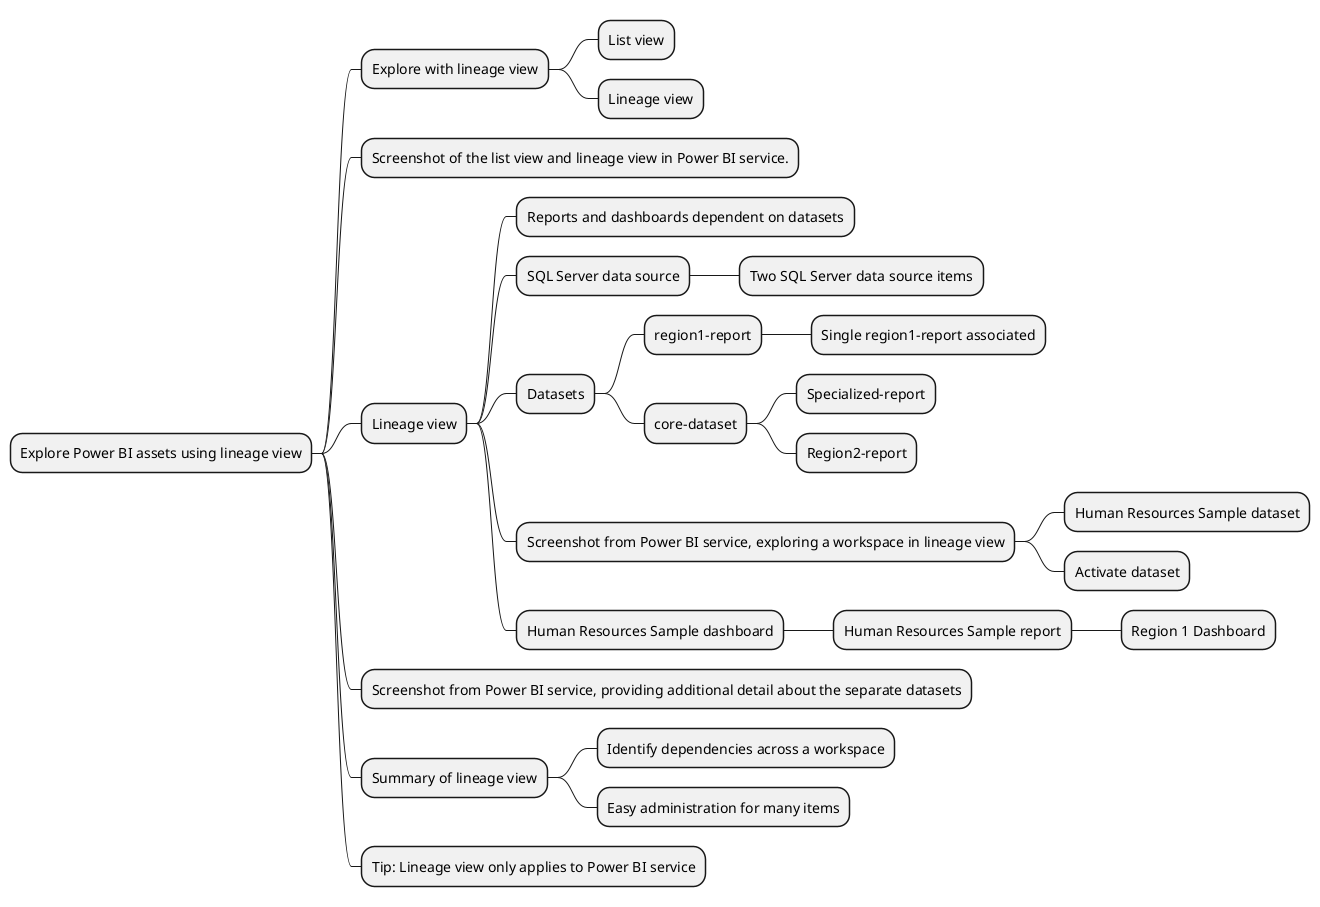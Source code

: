 @startmindmap
* Explore Power BI assets using lineage view
** Explore with lineage view
*** List view
*** Lineage view
** Screenshot of the list view and lineage view in Power BI service.
** Lineage view
*** Reports and dashboards dependent on datasets
*** SQL Server data source
**** Two SQL Server data source items
*** Datasets
**** region1-report
***** Single region1-report associated
**** core-dataset
***** Specialized-report
***** Region2-report
*** Screenshot from Power BI service, exploring a workspace in lineage view
**** Human Resources Sample dataset
**** Activate dataset
*** Human Resources Sample dashboard
**** Human Resources Sample report
***** Region 1 Dashboard
** Screenshot from Power BI service, providing additional detail about the separate datasets
** Summary of lineage view
*** Identify dependencies across a workspace
*** Easy administration for many items
** Tip: Lineage view only applies to Power BI service
@endmindmap